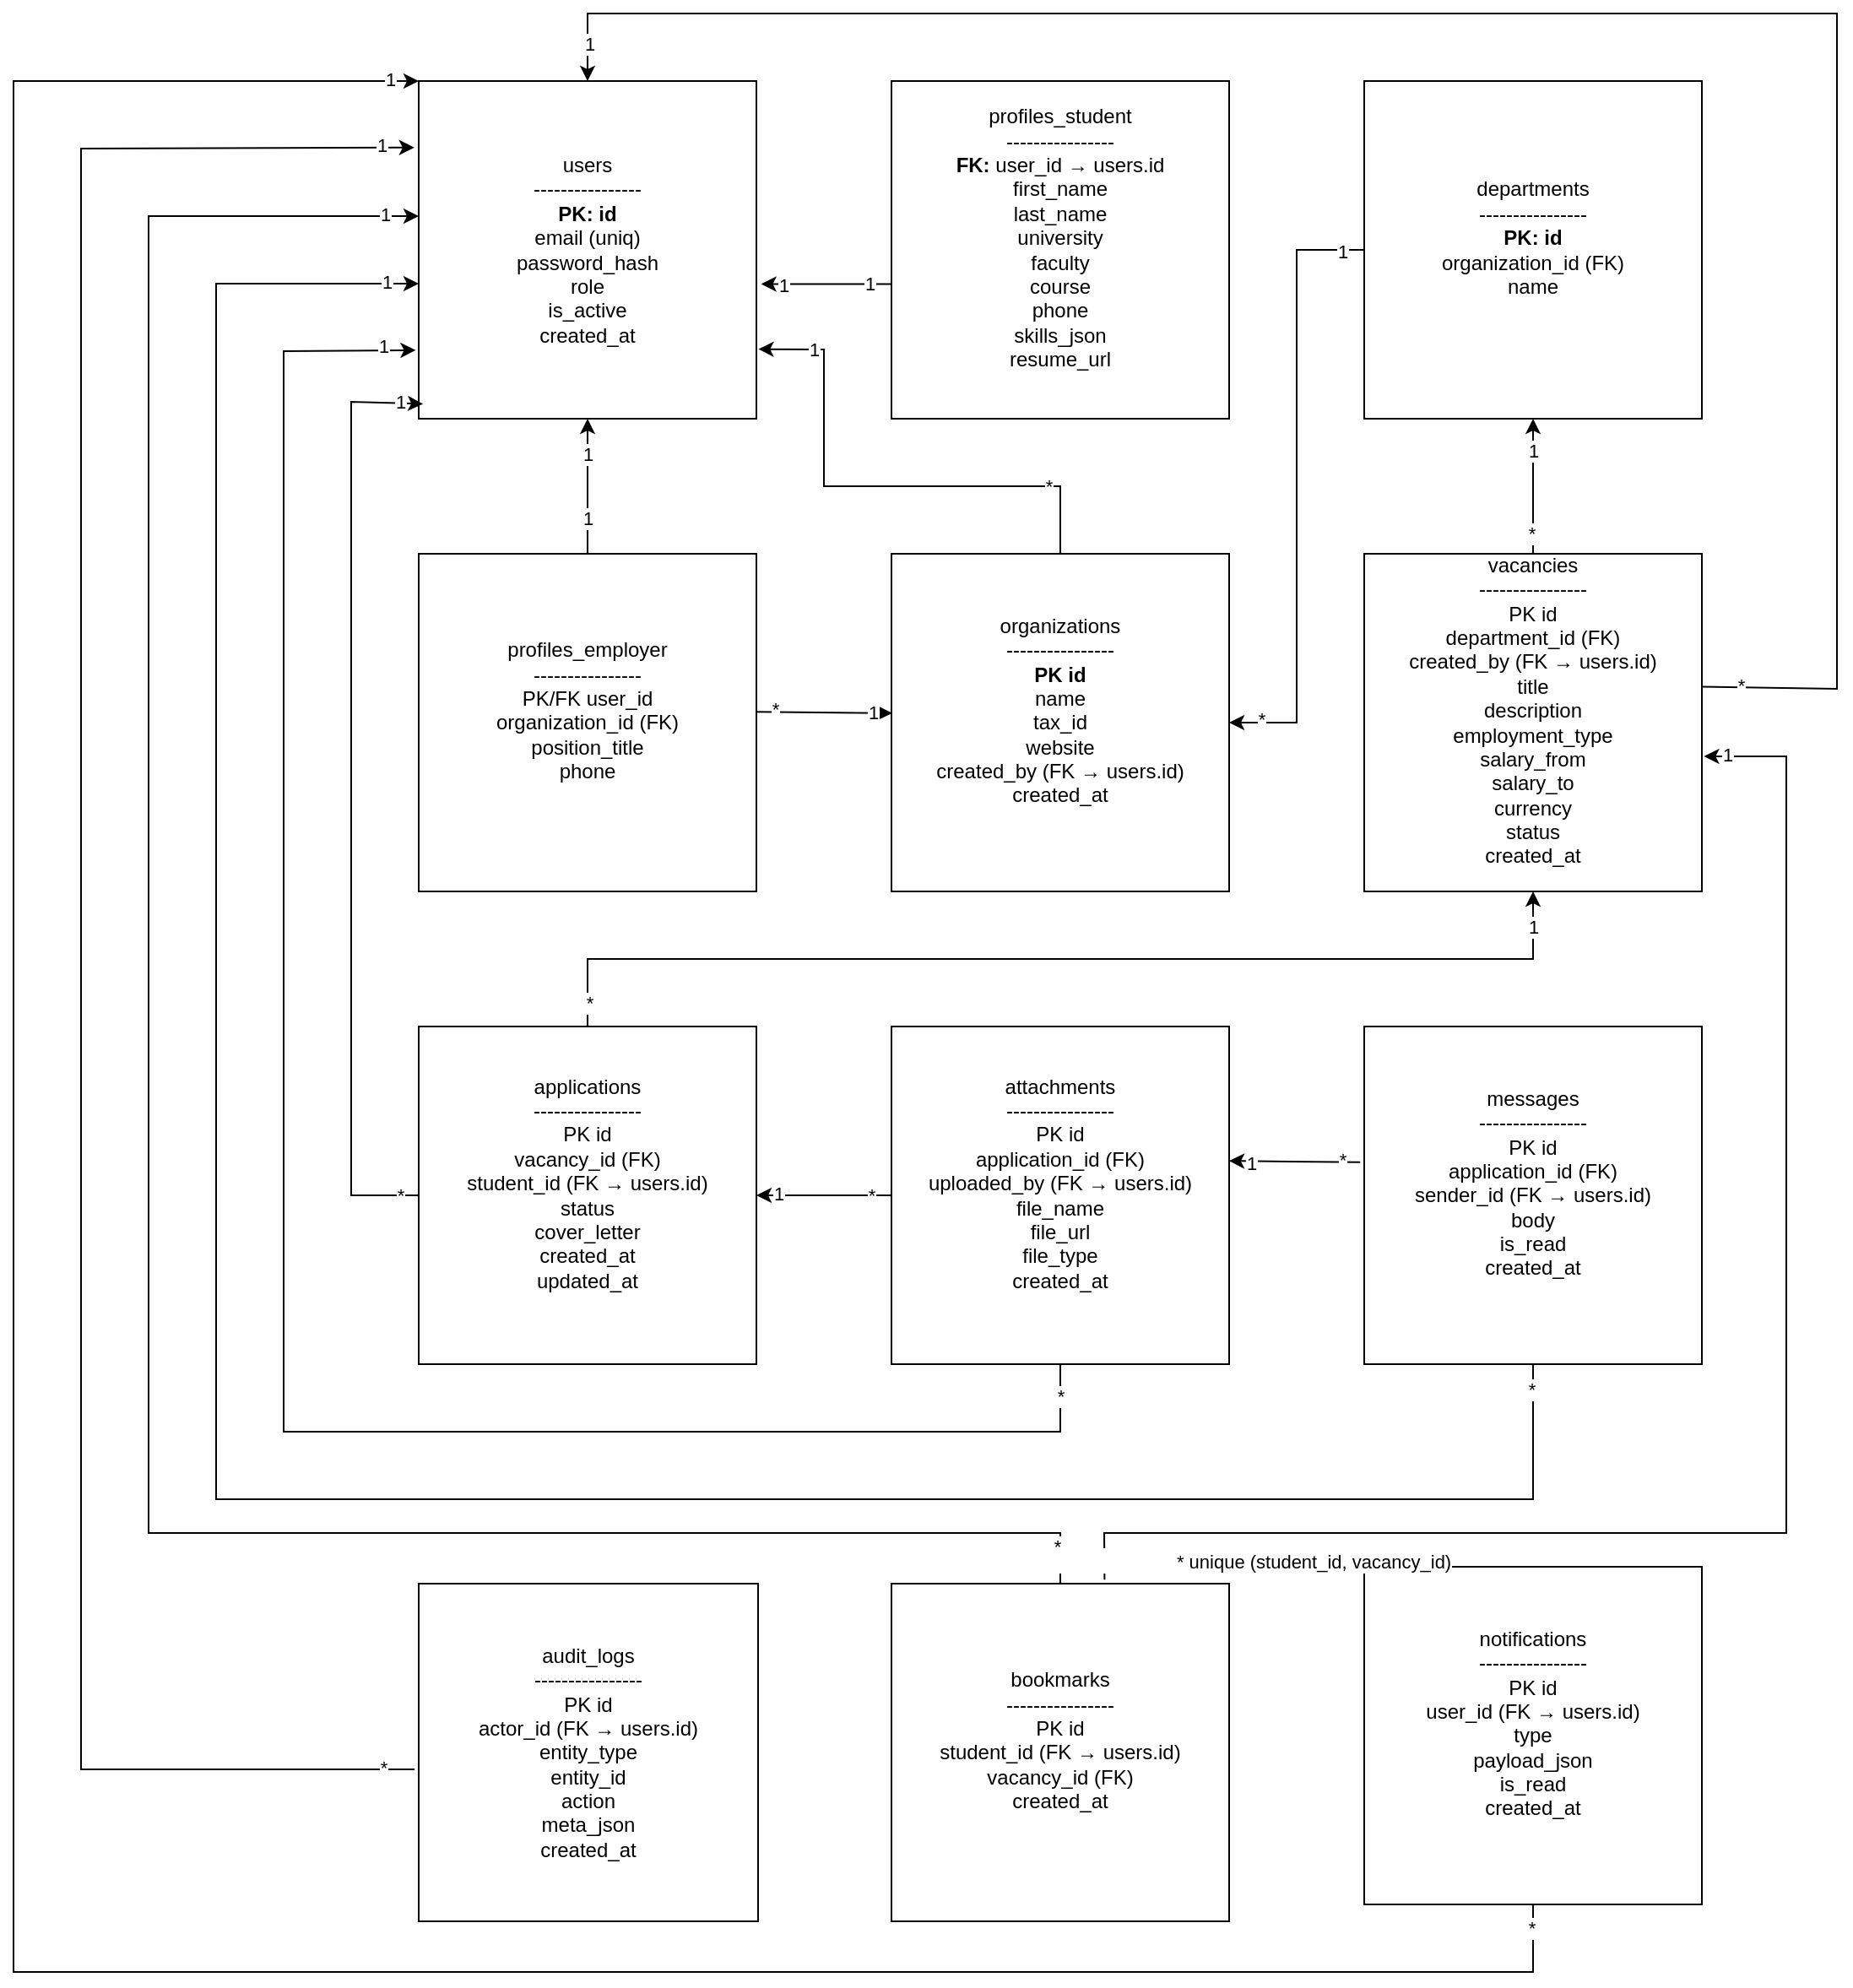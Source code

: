 <mxfile version="28.2.0">
  <diagram name="Страница — 1" id="BtUIhFw1GvCGGmTzmdMt">
    <mxGraphModel dx="2610" dy="2150" grid="1" gridSize="10" guides="1" tooltips="1" connect="1" arrows="1" fold="1" page="1" pageScale="1" pageWidth="827" pageHeight="1169" math="0" shadow="0">
      <root>
        <mxCell id="0" />
        <mxCell id="1" parent="0" />
        <mxCell id="xu940fBZDOoeVq0CxC11-4" style="edgeStyle=orthogonalEdgeStyle;rounded=0;orthogonalLoop=1;jettySize=auto;html=1;exitX=0.01;exitY=0.601;exitDx=0;exitDy=0;exitPerimeter=0;entryX=1.014;entryY=0.601;entryDx=0;entryDy=0;entryPerimeter=0;" edge="1" parent="1" source="xu940fBZDOoeVq0CxC11-2" target="xu940fBZDOoeVq0CxC11-1">
          <mxGeometry relative="1" as="geometry">
            <mxPoint x="240" y="150" as="sourcePoint" />
            <mxPoint x="280" y="220" as="targetPoint" />
          </mxGeometry>
        </mxCell>
        <mxCell id="xu940fBZDOoeVq0CxC11-39" value="1" style="edgeLabel;html=1;align=center;verticalAlign=middle;resizable=0;points=[];" vertex="1" connectable="0" parent="xu940fBZDOoeVq0CxC11-4">
          <mxGeometry x="-0.621" relative="1" as="geometry">
            <mxPoint as="offset" />
          </mxGeometry>
        </mxCell>
        <mxCell id="xu940fBZDOoeVq0CxC11-40" value="1" style="edgeLabel;html=1;align=center;verticalAlign=middle;resizable=0;points=[];" vertex="1" connectable="0" parent="xu940fBZDOoeVq0CxC11-4">
          <mxGeometry x="0.662" y="1" relative="1" as="geometry">
            <mxPoint as="offset" />
          </mxGeometry>
        </mxCell>
        <mxCell id="xu940fBZDOoeVq0CxC11-1" value="&lt;div&gt;users&lt;/div&gt;&lt;div&gt;----------------&lt;/div&gt;&lt;div&gt;&lt;b&gt;PK: id&lt;/b&gt;&lt;/div&gt;&lt;div&gt;email (uniq)&lt;/div&gt;&lt;div&gt;password_hash&lt;/div&gt;&lt;div&gt;role&lt;/div&gt;&lt;div&gt;is_active&lt;/div&gt;&lt;div&gt;created_at&lt;/div&gt;" style="rounded=0;whiteSpace=wrap;html=1;" vertex="1" parent="1">
          <mxGeometry x="40" y="40" width="200" height="200" as="geometry" />
        </mxCell>
        <mxCell id="xu940fBZDOoeVq0CxC11-2" value="&lt;div&gt;profiles_student&lt;/div&gt;&lt;div&gt;----------------&lt;/div&gt;&lt;div&gt;&lt;b&gt;FK: &lt;/b&gt;user_id → users.id&lt;/div&gt;&lt;div&gt;first_name&lt;/div&gt;&lt;div&gt;last_name&lt;/div&gt;&lt;div&gt;university&lt;/div&gt;&lt;div&gt;faculty&lt;/div&gt;&lt;div&gt;course&lt;/div&gt;&lt;div&gt;phone&lt;/div&gt;&lt;div&gt;skills_json&lt;/div&gt;&lt;div&gt;resume_url&lt;/div&gt;&lt;div&gt;&lt;br&gt;&lt;/div&gt;" style="rounded=0;whiteSpace=wrap;html=1;" vertex="1" parent="1">
          <mxGeometry x="320" y="40" width="200" height="200" as="geometry" />
        </mxCell>
        <mxCell id="xu940fBZDOoeVq0CxC11-3" value="&lt;div&gt;profiles_employer&lt;/div&gt;&lt;div&gt;----------------&lt;/div&gt;&lt;div&gt;PK/FK user_id&lt;/div&gt;&lt;div&gt;organization_id (FK)&lt;/div&gt;&lt;div&gt;position_title&lt;/div&gt;&lt;div&gt;phone&lt;/div&gt;&lt;div&gt;&lt;br&gt;&lt;/div&gt;" style="rounded=0;whiteSpace=wrap;html=1;" vertex="1" parent="1">
          <mxGeometry x="40" y="320" width="200" height="200" as="geometry" />
        </mxCell>
        <mxCell id="xu940fBZDOoeVq0CxC11-12" value="&lt;p data-end=&quot;574&quot; data-start=&quot;555&quot;&gt;organizations&lt;br&gt;&lt;span style=&quot;background-color: transparent; color: light-dark(rgb(0, 0, 0), rgb(255, 255, 255));&quot;&gt;----------------&lt;br&gt;&lt;/span&gt;&lt;span style=&quot;background-color: transparent; color: light-dark(rgb(0, 0, 0), rgb(255, 255, 255));&quot;&gt;&lt;b&gt;PK id&lt;/b&gt;&lt;br&gt;&lt;/span&gt;&lt;span style=&quot;background-color: transparent; color: light-dark(rgb(0, 0, 0), rgb(255, 255, 255));&quot;&gt;name&lt;br&gt;&lt;/span&gt;&lt;span style=&quot;background-color: transparent; color: light-dark(rgb(0, 0, 0), rgb(255, 255, 255));&quot;&gt;tax_id&lt;br&gt;&lt;/span&gt;&lt;span style=&quot;background-color: transparent; color: light-dark(rgb(0, 0, 0), rgb(255, 255, 255));&quot;&gt;website&lt;br&gt;&lt;/span&gt;&lt;span style=&quot;background-color: transparent; color: light-dark(rgb(0, 0, 0), rgb(255, 255, 255));&quot;&gt;created_by (FK → users.id)&lt;br&gt;&lt;/span&gt;&lt;span style=&quot;background-color: transparent; color: light-dark(rgb(0, 0, 0), rgb(255, 255, 255));&quot;&gt;created_at&lt;/span&gt;&lt;/p&gt;&lt;div&gt;&lt;br&gt;&lt;/div&gt;" style="rounded=0;whiteSpace=wrap;html=1;" vertex="1" parent="1">
          <mxGeometry x="320" y="320" width="200" height="200" as="geometry" />
        </mxCell>
        <mxCell id="xu940fBZDOoeVq0CxC11-47" style="edgeStyle=orthogonalEdgeStyle;rounded=0;orthogonalLoop=1;jettySize=auto;html=1;exitX=0;exitY=0.5;exitDx=0;exitDy=0;entryX=1;entryY=0.5;entryDx=0;entryDy=0;" edge="1" parent="1" source="xu940fBZDOoeVq0CxC11-13" target="xu940fBZDOoeVq0CxC11-12">
          <mxGeometry relative="1" as="geometry" />
        </mxCell>
        <mxCell id="xu940fBZDOoeVq0CxC11-48" value="1" style="edgeLabel;html=1;align=center;verticalAlign=middle;resizable=0;points=[];" vertex="1" connectable="0" parent="xu940fBZDOoeVq0CxC11-47">
          <mxGeometry x="-0.924" y="1" relative="1" as="geometry">
            <mxPoint as="offset" />
          </mxGeometry>
        </mxCell>
        <mxCell id="xu940fBZDOoeVq0CxC11-49" value="*" style="edgeLabel;html=1;align=center;verticalAlign=middle;resizable=0;points=[];" vertex="1" connectable="0" parent="xu940fBZDOoeVq0CxC11-47">
          <mxGeometry x="0.894" y="-2" relative="1" as="geometry">
            <mxPoint as="offset" />
          </mxGeometry>
        </mxCell>
        <mxCell id="xu940fBZDOoeVq0CxC11-13" value="&lt;div&gt;departments&lt;/div&gt;&lt;div&gt;----------------&lt;/div&gt;&lt;div&gt;&lt;b&gt;PK: id&lt;/b&gt;&lt;/div&gt;&lt;div&gt;organization_id (FK)&lt;/div&gt;&lt;div&gt;name&lt;/div&gt;&lt;div&gt;&lt;br&gt;&lt;/div&gt;" style="whiteSpace=wrap;html=1;aspect=fixed;" vertex="1" parent="1">
          <mxGeometry x="600" y="40" width="200" height="200" as="geometry" />
        </mxCell>
        <mxCell id="xu940fBZDOoeVq0CxC11-14" value="&lt;div&gt;vacancies&lt;/div&gt;&lt;div&gt;----------------&lt;/div&gt;&lt;div&gt;PK id&lt;/div&gt;&lt;div&gt;department_id (FK)&lt;/div&gt;&lt;div&gt;created_by (FK → users.id)&lt;/div&gt;&lt;div&gt;title&lt;/div&gt;&lt;div&gt;description&lt;/div&gt;&lt;div&gt;employment_type&lt;/div&gt;&lt;div&gt;salary_from&lt;/div&gt;&lt;div&gt;salary_to&lt;/div&gt;&lt;div&gt;currency&lt;/div&gt;&lt;div&gt;status&lt;/div&gt;&lt;div&gt;created_at&lt;/div&gt;&lt;div&gt;&lt;br&gt;&lt;/div&gt;" style="rounded=0;whiteSpace=wrap;html=1;" vertex="1" parent="1">
          <mxGeometry x="600" y="320" width="200" height="200" as="geometry" />
        </mxCell>
        <mxCell id="xu940fBZDOoeVq0CxC11-16" value="&lt;div&gt;applications&lt;/div&gt;&lt;div&gt;----------------&lt;/div&gt;&lt;div&gt;PK id&lt;/div&gt;&lt;div&gt;vacancy_id (FK)&lt;/div&gt;&lt;div&gt;student_id (FK → users.id)&lt;/div&gt;&lt;div&gt;status&lt;/div&gt;&lt;div&gt;cover_letter&lt;/div&gt;&lt;div&gt;created_at&lt;/div&gt;&lt;div&gt;updated_at&lt;/div&gt;&lt;div&gt;&lt;br&gt;&lt;/div&gt;" style="rounded=0;whiteSpace=wrap;html=1;" vertex="1" parent="1">
          <mxGeometry x="40" y="600" width="200" height="200" as="geometry" />
        </mxCell>
        <mxCell id="xu940fBZDOoeVq0CxC11-19" value="&lt;div&gt;attachments&lt;/div&gt;&lt;div&gt;----------------&lt;/div&gt;&lt;div&gt;PK id&lt;/div&gt;&lt;div&gt;application_id (FK)&lt;/div&gt;&lt;div&gt;uploaded_by (FK → users.id)&lt;/div&gt;&lt;div&gt;file_name&lt;/div&gt;&lt;div&gt;file_url&lt;/div&gt;&lt;div&gt;file_type&lt;/div&gt;&lt;div&gt;created_at&lt;/div&gt;&lt;div&gt;&lt;br&gt;&lt;/div&gt;" style="rounded=0;whiteSpace=wrap;html=1;" vertex="1" parent="1">
          <mxGeometry x="320" y="600" width="200" height="200" as="geometry" />
        </mxCell>
        <mxCell id="xu940fBZDOoeVq0CxC11-20" value="&lt;div&gt;messages&lt;/div&gt;&lt;div&gt;----------------&lt;/div&gt;&lt;div&gt;PK id&lt;/div&gt;&lt;div&gt;application_id (FK)&lt;/div&gt;&lt;div&gt;sender_id (FK → users.id)&lt;/div&gt;&lt;div&gt;body&lt;/div&gt;&lt;div&gt;is_read&lt;/div&gt;&lt;div&gt;created_at&lt;/div&gt;&lt;div&gt;&lt;br&gt;&lt;/div&gt;" style="rounded=0;whiteSpace=wrap;html=1;" vertex="1" parent="1">
          <mxGeometry x="600" y="600" width="200" height="200" as="geometry" />
        </mxCell>
        <mxCell id="xu940fBZDOoeVq0CxC11-21" value="&lt;div&gt;bookmarks&lt;/div&gt;&lt;div&gt;----------------&lt;/div&gt;&lt;div&gt;PK id&lt;/div&gt;&lt;div&gt;student_id (FK → users.id)&lt;/div&gt;&lt;div&gt;vacancy_id (FK)&lt;/div&gt;&lt;div&gt;created_at&lt;/div&gt;&lt;div&gt;&lt;br&gt;&lt;/div&gt;" style="rounded=0;whiteSpace=wrap;html=1;" vertex="1" parent="1">
          <mxGeometry x="320" y="930" width="200" height="200" as="geometry" />
        </mxCell>
        <UserObject label="audit_logs&#xa;----------------&#xa;PK id&#xa;actor_id (FK → users.id)&#xa;entity_type&#xa;entity_id&#xa;action&#xa;meta_json&#xa;created_at" id="xu940fBZDOoeVq0CxC11-22">
          <mxCell style="rounded=0;whiteSpace=wrap;html=1;" vertex="1" parent="1">
            <mxGeometry x="40" y="930" width="201" height="200" as="geometry" />
          </mxCell>
        </UserObject>
        <mxCell id="xu940fBZDOoeVq0CxC11-23" value="&lt;div&gt;notifications&lt;/div&gt;&lt;div&gt;----------------&lt;/div&gt;&lt;div&gt;PK id&lt;/div&gt;&lt;div&gt;user_id (FK → users.id)&lt;/div&gt;&lt;div&gt;type&lt;/div&gt;&lt;div&gt;payload_json&lt;/div&gt;&lt;div&gt;is_read&lt;/div&gt;&lt;div&gt;created_at&lt;/div&gt;&lt;div&gt;&lt;br&gt;&lt;/div&gt;" style="rounded=0;whiteSpace=wrap;html=1;" vertex="1" parent="1">
          <mxGeometry x="600" y="920" width="200" height="200" as="geometry" />
        </mxCell>
        <mxCell id="xu940fBZDOoeVq0CxC11-30" value="" style="endArrow=classic;html=1;rounded=0;exitX=0.5;exitY=0;exitDx=0;exitDy=0;entryX=0.5;entryY=1;entryDx=0;entryDy=0;" edge="1" parent="1" source="xu940fBZDOoeVq0CxC11-3" target="xu940fBZDOoeVq0CxC11-1">
          <mxGeometry width="50" height="50" relative="1" as="geometry">
            <mxPoint x="320" y="400" as="sourcePoint" />
            <mxPoint x="370" y="350" as="targetPoint" />
          </mxGeometry>
        </mxCell>
        <mxCell id="xu940fBZDOoeVq0CxC11-41" value="1" style="edgeLabel;html=1;align=center;verticalAlign=middle;resizable=0;points=[];" vertex="1" connectable="0" parent="xu940fBZDOoeVq0CxC11-30">
          <mxGeometry x="0.492" relative="1" as="geometry">
            <mxPoint as="offset" />
          </mxGeometry>
        </mxCell>
        <mxCell id="xu940fBZDOoeVq0CxC11-42" value="1" style="edgeLabel;html=1;align=center;verticalAlign=middle;resizable=0;points=[];" vertex="1" connectable="0" parent="xu940fBZDOoeVq0CxC11-30">
          <mxGeometry x="-0.467" relative="1" as="geometry">
            <mxPoint as="offset" />
          </mxGeometry>
        </mxCell>
        <mxCell id="xu940fBZDOoeVq0CxC11-31" value="" style="endArrow=classic;html=1;rounded=0;exitX=0.998;exitY=0.468;exitDx=0;exitDy=0;exitPerimeter=0;entryX=0.002;entryY=0.472;entryDx=0;entryDy=0;entryPerimeter=0;" edge="1" parent="1" source="xu940fBZDOoeVq0CxC11-3" target="xu940fBZDOoeVq0CxC11-12">
          <mxGeometry width="50" height="50" relative="1" as="geometry">
            <mxPoint x="320" y="400" as="sourcePoint" />
            <mxPoint x="370" y="350" as="targetPoint" />
          </mxGeometry>
        </mxCell>
        <mxCell id="xu940fBZDOoeVq0CxC11-43" value="*" style="edgeLabel;html=1;align=center;verticalAlign=middle;resizable=0;points=[];" vertex="1" connectable="0" parent="xu940fBZDOoeVq0CxC11-31">
          <mxGeometry x="-0.721" y="2" relative="1" as="geometry">
            <mxPoint as="offset" />
          </mxGeometry>
        </mxCell>
        <mxCell id="xu940fBZDOoeVq0CxC11-44" value="1" style="edgeLabel;html=1;align=center;verticalAlign=middle;resizable=0;points=[];" vertex="1" connectable="0" parent="xu940fBZDOoeVq0CxC11-31">
          <mxGeometry x="0.715" y="1" relative="1" as="geometry">
            <mxPoint as="offset" />
          </mxGeometry>
        </mxCell>
        <mxCell id="xu940fBZDOoeVq0CxC11-34" value="" style="endArrow=classic;html=1;rounded=0;exitX=0.5;exitY=0;exitDx=0;exitDy=0;entryX=1.006;entryY=0.794;entryDx=0;entryDy=0;entryPerimeter=0;" edge="1" parent="1" source="xu940fBZDOoeVq0CxC11-12" target="xu940fBZDOoeVq0CxC11-1">
          <mxGeometry width="50" height="50" relative="1" as="geometry">
            <mxPoint x="320" y="400" as="sourcePoint" />
            <mxPoint x="280" y="200" as="targetPoint" />
            <Array as="points">
              <mxPoint x="420" y="280" />
              <mxPoint x="280" y="280" />
              <mxPoint x="280" y="199" />
            </Array>
          </mxGeometry>
        </mxCell>
        <mxCell id="xu940fBZDOoeVq0CxC11-37" value="*" style="edgeLabel;html=1;align=center;verticalAlign=middle;resizable=0;points=[];" vertex="1" connectable="0" parent="xu940fBZDOoeVq0CxC11-34">
          <mxGeometry x="-0.687" relative="1" as="geometry">
            <mxPoint as="offset" />
          </mxGeometry>
        </mxCell>
        <mxCell id="xu940fBZDOoeVq0CxC11-45" value="1" style="edgeLabel;html=1;align=center;verticalAlign=middle;resizable=0;points=[];" vertex="1" connectable="0" parent="xu940fBZDOoeVq0CxC11-34">
          <mxGeometry x="0.782" relative="1" as="geometry">
            <mxPoint as="offset" />
          </mxGeometry>
        </mxCell>
        <mxCell id="xu940fBZDOoeVq0CxC11-50" value="" style="endArrow=classic;html=1;rounded=0;entryX=0.5;entryY=1;entryDx=0;entryDy=0;exitX=0.5;exitY=0;exitDx=0;exitDy=0;" edge="1" parent="1" source="xu940fBZDOoeVq0CxC11-14" target="xu940fBZDOoeVq0CxC11-13">
          <mxGeometry width="50" height="50" relative="1" as="geometry">
            <mxPoint x="700" y="270" as="sourcePoint" />
            <mxPoint x="370" y="310" as="targetPoint" />
          </mxGeometry>
        </mxCell>
        <mxCell id="xu940fBZDOoeVq0CxC11-51" value="*" style="edgeLabel;html=1;align=center;verticalAlign=middle;resizable=0;points=[];" vertex="1" connectable="0" parent="xu940fBZDOoeVq0CxC11-50">
          <mxGeometry x="-0.692" y="1" relative="1" as="geometry">
            <mxPoint as="offset" />
          </mxGeometry>
        </mxCell>
        <mxCell id="xu940fBZDOoeVq0CxC11-52" value="1" style="edgeLabel;html=1;align=center;verticalAlign=middle;resizable=0;points=[];" vertex="1" connectable="0" parent="xu940fBZDOoeVq0CxC11-50">
          <mxGeometry x="0.537" relative="1" as="geometry">
            <mxPoint as="offset" />
          </mxGeometry>
        </mxCell>
        <mxCell id="xu940fBZDOoeVq0CxC11-53" value="" style="endArrow=classic;html=1;rounded=0;entryX=0.5;entryY=0;entryDx=0;entryDy=0;exitX=1;exitY=0.394;exitDx=0;exitDy=0;exitPerimeter=0;" edge="1" parent="1" source="xu940fBZDOoeVq0CxC11-14" target="xu940fBZDOoeVq0CxC11-1">
          <mxGeometry width="50" height="50" relative="1" as="geometry">
            <mxPoint x="800" y="400" as="sourcePoint" />
            <mxPoint x="140" as="targetPoint" />
            <Array as="points">
              <mxPoint x="880" y="400" />
              <mxPoint x="880" />
              <mxPoint x="140" />
            </Array>
          </mxGeometry>
        </mxCell>
        <mxCell id="xu940fBZDOoeVq0CxC11-54" value="*" style="edgeLabel;html=1;align=center;verticalAlign=middle;resizable=0;points=[];" vertex="1" connectable="0" parent="xu940fBZDOoeVq0CxC11-53">
          <mxGeometry x="-0.964" y="1" relative="1" as="geometry">
            <mxPoint as="offset" />
          </mxGeometry>
        </mxCell>
        <mxCell id="xu940fBZDOoeVq0CxC11-55" value="1" style="edgeLabel;html=1;align=center;verticalAlign=middle;resizable=0;points=[];" vertex="1" connectable="0" parent="xu940fBZDOoeVq0CxC11-53">
          <mxGeometry x="0.965" y="1" relative="1" as="geometry">
            <mxPoint as="offset" />
          </mxGeometry>
        </mxCell>
        <mxCell id="xu940fBZDOoeVq0CxC11-56" value="" style="endArrow=classic;html=1;rounded=0;exitX=0.5;exitY=0;exitDx=0;exitDy=0;entryX=0.5;entryY=1;entryDx=0;entryDy=0;" edge="1" parent="1" source="xu940fBZDOoeVq0CxC11-16" target="xu940fBZDOoeVq0CxC11-14">
          <mxGeometry width="50" height="50" relative="1" as="geometry">
            <mxPoint x="370" y="650" as="sourcePoint" />
            <mxPoint x="420" y="600" as="targetPoint" />
            <Array as="points">
              <mxPoint x="140" y="560" />
              <mxPoint x="700" y="560" />
            </Array>
          </mxGeometry>
        </mxCell>
        <mxCell id="xu940fBZDOoeVq0CxC11-57" value="*" style="edgeLabel;html=1;align=center;verticalAlign=middle;resizable=0;points=[];" vertex="1" connectable="0" parent="xu940fBZDOoeVq0CxC11-56">
          <mxGeometry x="-0.954" y="-1" relative="1" as="geometry">
            <mxPoint as="offset" />
          </mxGeometry>
        </mxCell>
        <mxCell id="xu940fBZDOoeVq0CxC11-58" value="1" style="edgeLabel;html=1;align=center;verticalAlign=middle;resizable=0;points=[];" vertex="1" connectable="0" parent="xu940fBZDOoeVq0CxC11-56">
          <mxGeometry x="0.936" relative="1" as="geometry">
            <mxPoint as="offset" />
          </mxGeometry>
        </mxCell>
        <mxCell id="xu940fBZDOoeVq0CxC11-59" value="" style="endArrow=classic;html=1;rounded=0;exitX=0;exitY=0.5;exitDx=0;exitDy=0;entryX=0.013;entryY=0.956;entryDx=0;entryDy=0;entryPerimeter=0;" edge="1" parent="1" source="xu940fBZDOoeVq0CxC11-16" target="xu940fBZDOoeVq0CxC11-1">
          <mxGeometry width="50" height="50" relative="1" as="geometry">
            <mxPoint x="370" y="650" as="sourcePoint" />
            <mxPoint x="38" y="230" as="targetPoint" />
            <Array as="points">
              <mxPoint y="700" />
              <mxPoint y="230" />
            </Array>
          </mxGeometry>
        </mxCell>
        <mxCell id="xu940fBZDOoeVq0CxC11-60" value="*" style="edgeLabel;html=1;align=center;verticalAlign=middle;resizable=0;points=[];" vertex="1" connectable="0" parent="xu940fBZDOoeVq0CxC11-59">
          <mxGeometry x="-0.961" relative="1" as="geometry">
            <mxPoint as="offset" />
          </mxGeometry>
        </mxCell>
        <mxCell id="xu940fBZDOoeVq0CxC11-61" value="1" style="edgeLabel;html=1;align=center;verticalAlign=middle;resizable=0;points=[];" vertex="1" connectable="0" parent="xu940fBZDOoeVq0CxC11-59">
          <mxGeometry x="0.951" y="1" relative="1" as="geometry">
            <mxPoint as="offset" />
          </mxGeometry>
        </mxCell>
        <mxCell id="xu940fBZDOoeVq0CxC11-62" value="" style="endArrow=classic;html=1;rounded=0;exitX=0;exitY=0.5;exitDx=0;exitDy=0;entryX=1;entryY=0.5;entryDx=0;entryDy=0;" edge="1" parent="1" source="xu940fBZDOoeVq0CxC11-19" target="xu940fBZDOoeVq0CxC11-16">
          <mxGeometry width="50" height="50" relative="1" as="geometry">
            <mxPoint x="370" y="650" as="sourcePoint" />
            <mxPoint x="420" y="600" as="targetPoint" />
          </mxGeometry>
        </mxCell>
        <mxCell id="xu940fBZDOoeVq0CxC11-63" value="1" style="edgeLabel;html=1;align=center;verticalAlign=middle;resizable=0;points=[];" vertex="1" connectable="0" parent="xu940fBZDOoeVq0CxC11-62">
          <mxGeometry x="0.688" y="-1" relative="1" as="geometry">
            <mxPoint as="offset" />
          </mxGeometry>
        </mxCell>
        <mxCell id="xu940fBZDOoeVq0CxC11-64" value="*" style="edgeLabel;html=1;align=center;verticalAlign=middle;resizable=0;points=[];" vertex="1" connectable="0" parent="xu940fBZDOoeVq0CxC11-62">
          <mxGeometry x="-0.688" relative="1" as="geometry">
            <mxPoint as="offset" />
          </mxGeometry>
        </mxCell>
        <mxCell id="xu940fBZDOoeVq0CxC11-65" value="" style="endArrow=classic;html=1;rounded=0;exitX=0.5;exitY=1;exitDx=0;exitDy=0;entryX=-0.009;entryY=0.797;entryDx=0;entryDy=0;entryPerimeter=0;" edge="1" parent="1" source="xu940fBZDOoeVq0CxC11-19" target="xu940fBZDOoeVq0CxC11-1">
          <mxGeometry width="50" height="50" relative="1" as="geometry">
            <mxPoint x="370" y="730" as="sourcePoint" />
            <mxPoint x="-110" y="370" as="targetPoint" />
            <Array as="points">
              <mxPoint x="420" y="840" />
              <mxPoint x="-40" y="840" />
              <mxPoint x="-40" y="200" />
            </Array>
          </mxGeometry>
        </mxCell>
        <mxCell id="xu940fBZDOoeVq0CxC11-66" value="*" style="edgeLabel;html=1;align=center;verticalAlign=middle;resizable=0;points=[];" vertex="1" connectable="0" parent="xu940fBZDOoeVq0CxC11-65">
          <mxGeometry x="-0.97" relative="1" as="geometry">
            <mxPoint as="offset" />
          </mxGeometry>
        </mxCell>
        <mxCell id="xu940fBZDOoeVq0CxC11-67" value="1" style="edgeLabel;html=1;align=center;verticalAlign=middle;resizable=0;points=[];" vertex="1" connectable="0" parent="xu940fBZDOoeVq0CxC11-65">
          <mxGeometry x="0.968" y="3" relative="1" as="geometry">
            <mxPoint as="offset" />
          </mxGeometry>
        </mxCell>
        <mxCell id="xu940fBZDOoeVq0CxC11-68" value="" style="endArrow=classic;html=1;rounded=0;exitX=-0.012;exitY=0.402;exitDx=0;exitDy=0;exitPerimeter=0;entryX=1;entryY=0.398;entryDx=0;entryDy=0;entryPerimeter=0;" edge="1" parent="1" source="xu940fBZDOoeVq0CxC11-20" target="xu940fBZDOoeVq0CxC11-19">
          <mxGeometry width="50" height="50" relative="1" as="geometry">
            <mxPoint x="370" y="900" as="sourcePoint" />
            <mxPoint x="420" y="850" as="targetPoint" />
          </mxGeometry>
        </mxCell>
        <mxCell id="xu940fBZDOoeVq0CxC11-69" value="*" style="edgeLabel;html=1;align=center;verticalAlign=middle;resizable=0;points=[];" vertex="1" connectable="0" parent="xu940fBZDOoeVq0CxC11-68">
          <mxGeometry x="-0.718" y="-2" relative="1" as="geometry">
            <mxPoint as="offset" />
          </mxGeometry>
        </mxCell>
        <mxCell id="xu940fBZDOoeVq0CxC11-70" value="1" style="edgeLabel;html=1;align=center;verticalAlign=middle;resizable=0;points=[];" vertex="1" connectable="0" parent="xu940fBZDOoeVq0CxC11-68">
          <mxGeometry x="0.656" y="1" relative="1" as="geometry">
            <mxPoint as="offset" />
          </mxGeometry>
        </mxCell>
        <mxCell id="xu940fBZDOoeVq0CxC11-71" value="" style="endArrow=classic;html=1;rounded=0;exitX=0.5;exitY=1;exitDx=0;exitDy=0;entryX=0;entryY=0.6;entryDx=0;entryDy=0;entryPerimeter=0;" edge="1" parent="1" source="xu940fBZDOoeVq0CxC11-20" target="xu940fBZDOoeVq0CxC11-1">
          <mxGeometry width="50" height="50" relative="1" as="geometry">
            <mxPoint x="370" y="900" as="sourcePoint" />
            <mxPoint x="420" y="850" as="targetPoint" />
            <Array as="points">
              <mxPoint x="700" y="880" />
              <mxPoint x="-80" y="880" />
              <mxPoint x="-80" y="160" />
            </Array>
          </mxGeometry>
        </mxCell>
        <mxCell id="xu940fBZDOoeVq0CxC11-72" value="*" style="edgeLabel;html=1;align=center;verticalAlign=middle;resizable=0;points=[];" vertex="1" connectable="0" parent="xu940fBZDOoeVq0CxC11-71">
          <mxGeometry x="-0.983" y="-1" relative="1" as="geometry">
            <mxPoint as="offset" />
          </mxGeometry>
        </mxCell>
        <mxCell id="xu940fBZDOoeVq0CxC11-73" value="1" style="edgeLabel;html=1;align=center;verticalAlign=middle;resizable=0;points=[];" vertex="1" connectable="0" parent="xu940fBZDOoeVq0CxC11-71">
          <mxGeometry x="0.977" y="1" relative="1" as="geometry">
            <mxPoint as="offset" />
          </mxGeometry>
        </mxCell>
        <mxCell id="xu940fBZDOoeVq0CxC11-74" value="" style="endArrow=classic;html=1;rounded=0;exitX=0.5;exitY=0;exitDx=0;exitDy=0;entryX=0;entryY=0.4;entryDx=0;entryDy=0;entryPerimeter=0;" edge="1" parent="1" source="xu940fBZDOoeVq0CxC11-21" target="xu940fBZDOoeVq0CxC11-1">
          <mxGeometry width="50" height="50" relative="1" as="geometry">
            <mxPoint x="370" y="960" as="sourcePoint" />
            <mxPoint x="-130" y="330" as="targetPoint" />
            <Array as="points">
              <mxPoint x="420" y="900" />
              <mxPoint x="-120" y="900" />
              <mxPoint x="-120" y="120" />
            </Array>
          </mxGeometry>
        </mxCell>
        <mxCell id="xu940fBZDOoeVq0CxC11-76" value="1" style="edgeLabel;html=1;align=center;verticalAlign=middle;resizable=0;points=[];" vertex="1" connectable="0" parent="xu940fBZDOoeVq0CxC11-74">
          <mxGeometry x="0.973" y="1" relative="1" as="geometry">
            <mxPoint as="offset" />
          </mxGeometry>
        </mxCell>
        <mxCell id="xu940fBZDOoeVq0CxC11-77" value="*" style="edgeLabel;html=1;align=center;verticalAlign=middle;resizable=0;points=[];" vertex="1" connectable="0" parent="xu940fBZDOoeVq0CxC11-74">
          <mxGeometry x="-0.97" y="2" relative="1" as="geometry">
            <mxPoint as="offset" />
          </mxGeometry>
        </mxCell>
        <mxCell id="xu940fBZDOoeVq0CxC11-78" value="" style="endArrow=classic;html=1;rounded=0;exitX=0.631;exitY=-0.012;exitDx=0;exitDy=0;exitPerimeter=0;entryX=1.006;entryY=0.6;entryDx=0;entryDy=0;entryPerimeter=0;" edge="1" parent="1" source="xu940fBZDOoeVq0CxC11-21" target="xu940fBZDOoeVq0CxC11-14">
          <mxGeometry width="50" height="50" relative="1" as="geometry">
            <mxPoint x="370" y="960" as="sourcePoint" />
            <mxPoint x="800" y="440" as="targetPoint" />
            <Array as="points">
              <mxPoint x="446" y="900" />
              <mxPoint x="850" y="900" />
              <mxPoint x="850" y="440" />
            </Array>
          </mxGeometry>
        </mxCell>
        <mxCell id="xu940fBZDOoeVq0CxC11-80" value="*" style="edgeLabel;html=1;align=center;verticalAlign=middle;resizable=0;points=[];" vertex="1" connectable="0" parent="xu940fBZDOoeVq0CxC11-78">
          <mxGeometry x="-0.973" relative="1" as="geometry">
            <mxPoint as="offset" />
          </mxGeometry>
        </mxCell>
        <mxCell id="xu940fBZDOoeVq0CxC11-82" value="1" style="edgeLabel;html=1;align=center;verticalAlign=middle;resizable=0;points=[];" vertex="1" connectable="0" parent="xu940fBZDOoeVq0CxC11-78">
          <mxGeometry x="0.972" y="-1" relative="1" as="geometry">
            <mxPoint as="offset" />
          </mxGeometry>
        </mxCell>
        <mxCell id="xu940fBZDOoeVq0CxC11-84" value="&amp;nbsp; &amp;nbsp; &amp;nbsp; &amp;nbsp; &amp;nbsp; &amp;nbsp; &amp;nbsp; &amp;nbsp; &amp;nbsp; &amp;nbsp; &amp;nbsp; &amp;nbsp; &amp;nbsp; &amp;nbsp; &amp;nbsp; &amp;nbsp; &amp;nbsp; &amp;nbsp; &amp;nbsp; &amp;nbsp; &amp;nbsp; &amp;nbsp; &amp;nbsp; &amp;nbsp; &amp;nbsp; &amp;nbsp; &amp;nbsp; &amp;nbsp; &amp;nbsp; &amp;nbsp; &amp;nbsp; &amp;nbsp; &amp;nbsp; &amp;nbsp; &amp;nbsp; &amp;nbsp; &amp;nbsp; &amp;nbsp; &amp;nbsp; &amp;nbsp; &amp;nbsp;* unique (student_id, vacancy_id)" style="edgeLabel;html=1;align=center;verticalAlign=middle;resizable=0;points=[];" vertex="1" connectable="0" parent="xu940fBZDOoeVq0CxC11-78">
          <mxGeometry x="-0.977" relative="1" as="geometry">
            <mxPoint as="offset" />
          </mxGeometry>
        </mxCell>
        <mxCell id="xu940fBZDOoeVq0CxC11-85" value="" style="endArrow=classic;html=1;rounded=0;exitX=-0.012;exitY=0.55;exitDx=0;exitDy=0;exitPerimeter=0;entryX=-0.013;entryY=0.197;entryDx=0;entryDy=0;entryPerimeter=0;" edge="1" parent="1" source="xu940fBZDOoeVq0CxC11-22" target="xu940fBZDOoeVq0CxC11-1">
          <mxGeometry width="50" height="50" relative="1" as="geometry">
            <mxPoint x="320" y="770" as="sourcePoint" />
            <mxPoint x="-300" y="188.75" as="targetPoint" />
            <Array as="points">
              <mxPoint x="-160" y="1040" />
              <mxPoint x="-160" y="80" />
            </Array>
          </mxGeometry>
        </mxCell>
        <mxCell id="xu940fBZDOoeVq0CxC11-86" value="1" style="edgeLabel;html=1;align=center;verticalAlign=middle;resizable=0;points=[];" vertex="1" connectable="0" parent="xu940fBZDOoeVq0CxC11-85">
          <mxGeometry x="0.971" y="3" relative="1" as="geometry">
            <mxPoint y="1" as="offset" />
          </mxGeometry>
        </mxCell>
        <mxCell id="xu940fBZDOoeVq0CxC11-87" value="*" style="edgeLabel;html=1;align=center;verticalAlign=middle;resizable=0;points=[];" vertex="1" connectable="0" parent="xu940fBZDOoeVq0CxC11-85">
          <mxGeometry x="-0.973" y="-1" relative="1" as="geometry">
            <mxPoint as="offset" />
          </mxGeometry>
        </mxCell>
        <mxCell id="xu940fBZDOoeVq0CxC11-88" value="" style="endArrow=classic;html=1;rounded=0;exitX=0.5;exitY=1;exitDx=0;exitDy=0;entryX=0;entryY=0;entryDx=0;entryDy=0;" edge="1" parent="1" source="xu940fBZDOoeVq0CxC11-23" target="xu940fBZDOoeVq0CxC11-1">
          <mxGeometry width="50" height="50" relative="1" as="geometry">
            <mxPoint x="230" y="920" as="sourcePoint" />
            <mxPoint x="36" y="40" as="targetPoint" />
            <Array as="points">
              <mxPoint x="700" y="1160" />
              <mxPoint x="-200" y="1160" />
              <mxPoint x="-200" y="40" />
            </Array>
          </mxGeometry>
        </mxCell>
        <mxCell id="xu940fBZDOoeVq0CxC11-89" value="1" style="edgeLabel;html=1;align=center;verticalAlign=middle;resizable=0;points=[];" vertex="1" connectable="0" parent="xu940fBZDOoeVq0CxC11-88">
          <mxGeometry x="0.985" y="1" relative="1" as="geometry">
            <mxPoint as="offset" />
          </mxGeometry>
        </mxCell>
        <mxCell id="xu940fBZDOoeVq0CxC11-90" value="*" style="edgeLabel;html=1;align=center;verticalAlign=middle;resizable=0;points=[];" vertex="1" connectable="0" parent="xu940fBZDOoeVq0CxC11-88">
          <mxGeometry x="-0.988" y="-1" relative="1" as="geometry">
            <mxPoint as="offset" />
          </mxGeometry>
        </mxCell>
      </root>
    </mxGraphModel>
  </diagram>
</mxfile>
